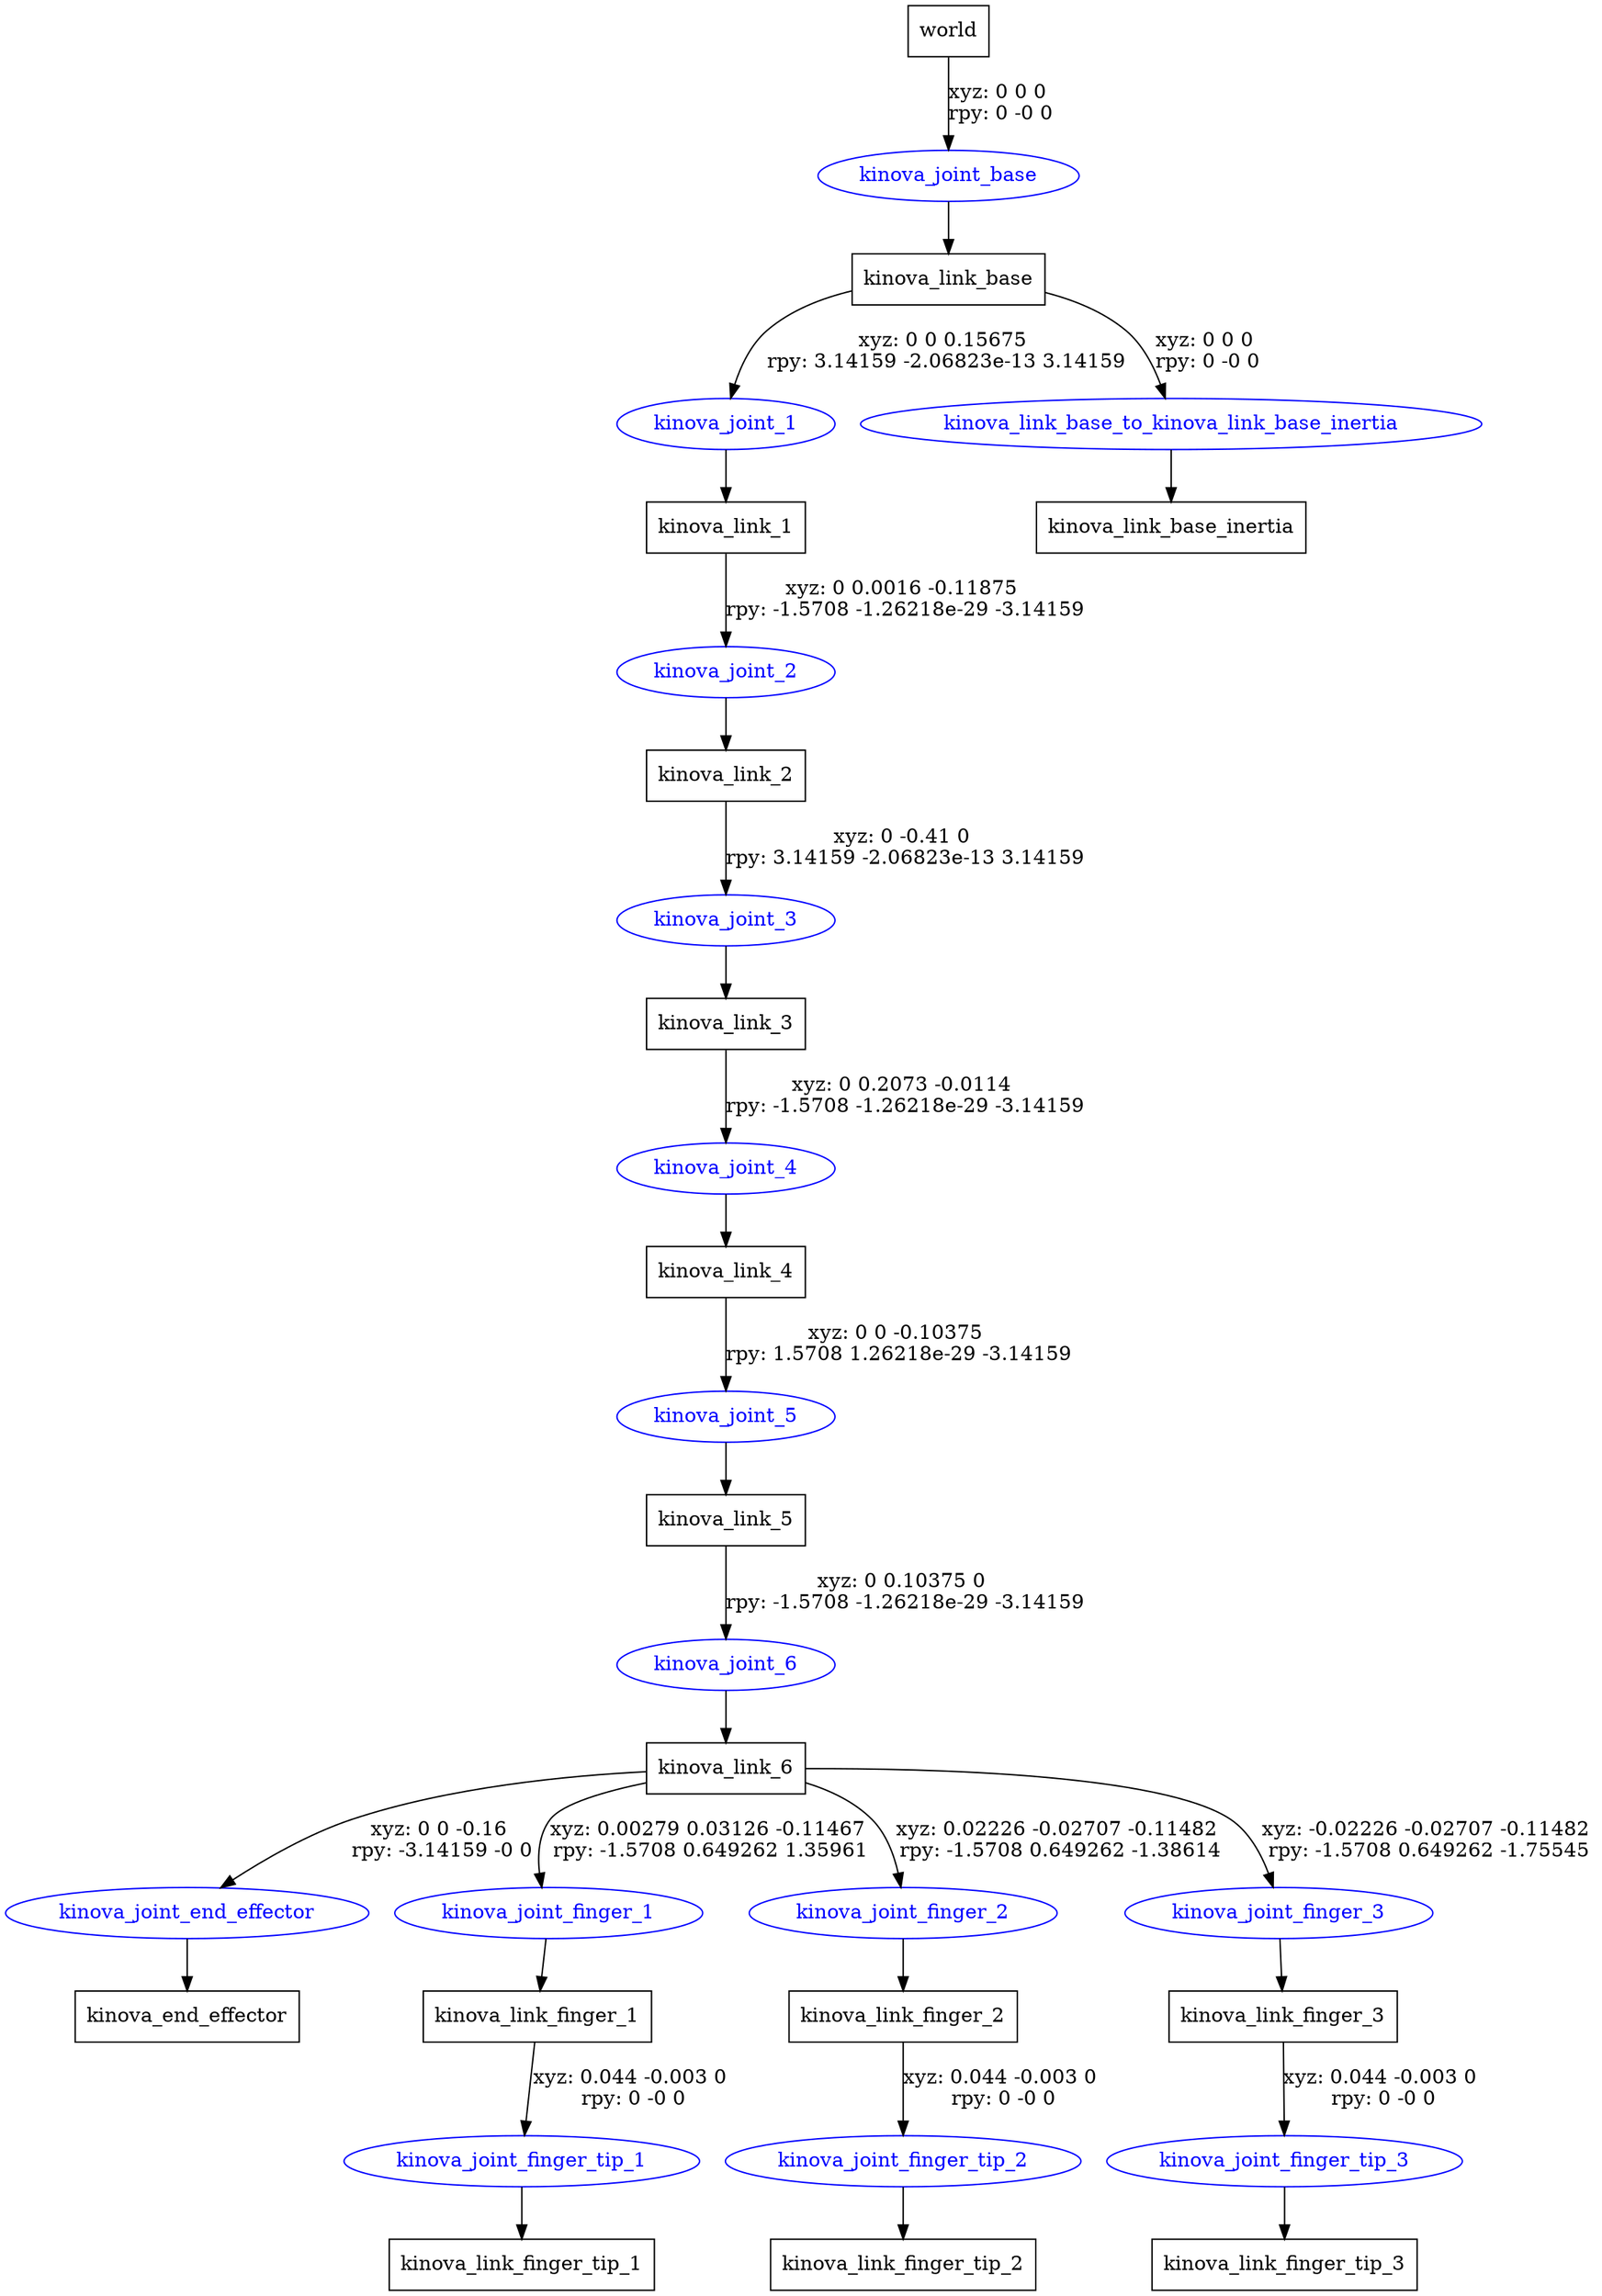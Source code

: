 digraph G {
node [shape=box];
"world" [label="world"];
"kinova_link_base" [label="kinova_link_base"];
"kinova_link_1" [label="kinova_link_1"];
"kinova_link_2" [label="kinova_link_2"];
"kinova_link_3" [label="kinova_link_3"];
"kinova_link_4" [label="kinova_link_4"];
"kinova_link_5" [label="kinova_link_5"];
"kinova_link_6" [label="kinova_link_6"];
"kinova_end_effector" [label="kinova_end_effector"];
"kinova_link_finger_1" [label="kinova_link_finger_1"];
"kinova_link_finger_tip_1" [label="kinova_link_finger_tip_1"];
"kinova_link_finger_2" [label="kinova_link_finger_2"];
"kinova_link_finger_tip_2" [label="kinova_link_finger_tip_2"];
"kinova_link_finger_3" [label="kinova_link_finger_3"];
"kinova_link_finger_tip_3" [label="kinova_link_finger_tip_3"];
"kinova_link_base_inertia" [label="kinova_link_base_inertia"];
node [shape=ellipse, color=blue, fontcolor=blue];
"world" -> "kinova_joint_base" [label="xyz: 0 0 0 \nrpy: 0 -0 0"]
"kinova_joint_base" -> "kinova_link_base"
"kinova_link_base" -> "kinova_joint_1" [label="xyz: 0 0 0.15675 \nrpy: 3.14159 -2.06823e-13 3.14159"]
"kinova_joint_1" -> "kinova_link_1"
"kinova_link_1" -> "kinova_joint_2" [label="xyz: 0 0.0016 -0.11875 \nrpy: -1.5708 -1.26218e-29 -3.14159"]
"kinova_joint_2" -> "kinova_link_2"
"kinova_link_2" -> "kinova_joint_3" [label="xyz: 0 -0.41 0 \nrpy: 3.14159 -2.06823e-13 3.14159"]
"kinova_joint_3" -> "kinova_link_3"
"kinova_link_3" -> "kinova_joint_4" [label="xyz: 0 0.2073 -0.0114 \nrpy: -1.5708 -1.26218e-29 -3.14159"]
"kinova_joint_4" -> "kinova_link_4"
"kinova_link_4" -> "kinova_joint_5" [label="xyz: 0 0 -0.10375 \nrpy: 1.5708 1.26218e-29 -3.14159"]
"kinova_joint_5" -> "kinova_link_5"
"kinova_link_5" -> "kinova_joint_6" [label="xyz: 0 0.10375 0 \nrpy: -1.5708 -1.26218e-29 -3.14159"]
"kinova_joint_6" -> "kinova_link_6"
"kinova_link_6" -> "kinova_joint_end_effector" [label="xyz: 0 0 -0.16 \nrpy: -3.14159 -0 0"]
"kinova_joint_end_effector" -> "kinova_end_effector"
"kinova_link_6" -> "kinova_joint_finger_1" [label="xyz: 0.00279 0.03126 -0.11467 \nrpy: -1.5708 0.649262 1.35961"]
"kinova_joint_finger_1" -> "kinova_link_finger_1"
"kinova_link_finger_1" -> "kinova_joint_finger_tip_1" [label="xyz: 0.044 -0.003 0 \nrpy: 0 -0 0"]
"kinova_joint_finger_tip_1" -> "kinova_link_finger_tip_1"
"kinova_link_6" -> "kinova_joint_finger_2" [label="xyz: 0.02226 -0.02707 -0.11482 \nrpy: -1.5708 0.649262 -1.38614"]
"kinova_joint_finger_2" -> "kinova_link_finger_2"
"kinova_link_finger_2" -> "kinova_joint_finger_tip_2" [label="xyz: 0.044 -0.003 0 \nrpy: 0 -0 0"]
"kinova_joint_finger_tip_2" -> "kinova_link_finger_tip_2"
"kinova_link_6" -> "kinova_joint_finger_3" [label="xyz: -0.02226 -0.02707 -0.11482 \nrpy: -1.5708 0.649262 -1.75545"]
"kinova_joint_finger_3" -> "kinova_link_finger_3"
"kinova_link_finger_3" -> "kinova_joint_finger_tip_3" [label="xyz: 0.044 -0.003 0 \nrpy: 0 -0 0"]
"kinova_joint_finger_tip_3" -> "kinova_link_finger_tip_3"
"kinova_link_base" -> "kinova_link_base_to_kinova_link_base_inertia" [label="xyz: 0 0 0 \nrpy: 0 -0 0"]
"kinova_link_base_to_kinova_link_base_inertia" -> "kinova_link_base_inertia"
}

